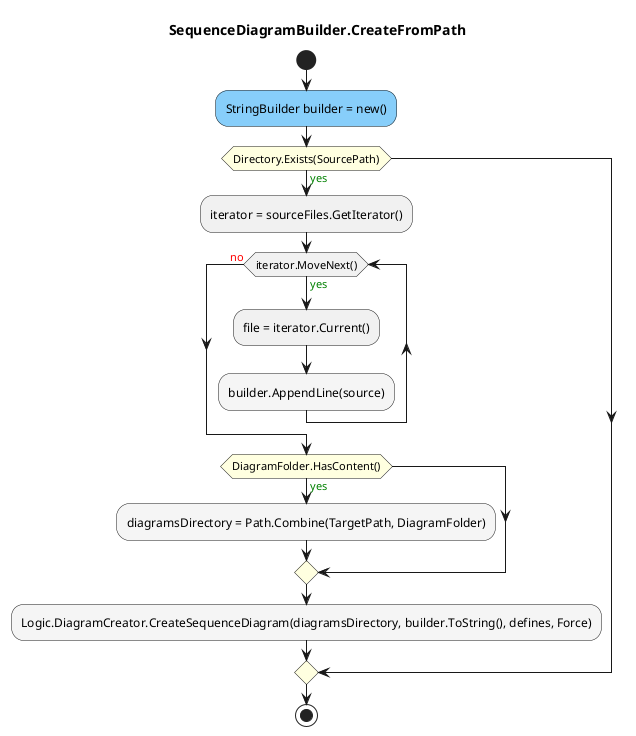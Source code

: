 @startuml SequenceDiagramBuilder.CreateFromPath
title SequenceDiagramBuilder.CreateFromPath
start
#LightSkyBlue:StringBuilder builder = new();
#LightYellow:if (Directory.Exists(SourcePath)) then (<color:green>yes)
  :iterator = sourceFiles.GetIterator();
  while (iterator.MoveNext()) is (<color:green>yes)
    :file = iterator.Current();
        #WhiteSmoke:builder.AppendLine(source);
  endwhile (<color:red>no)
  #LightYellow:if (DiagramFolder.HasContent()) then (<color:green>yes)
    #WhiteSmoke:diagramsDirectory = Path.Combine(TargetPath, DiagramFolder);
  endif
  #WhiteSmoke:Logic.DiagramCreator.CreateSequenceDiagram(diagramsDirectory, builder.ToString(), defines, Force);
endif
stop
@enduml
